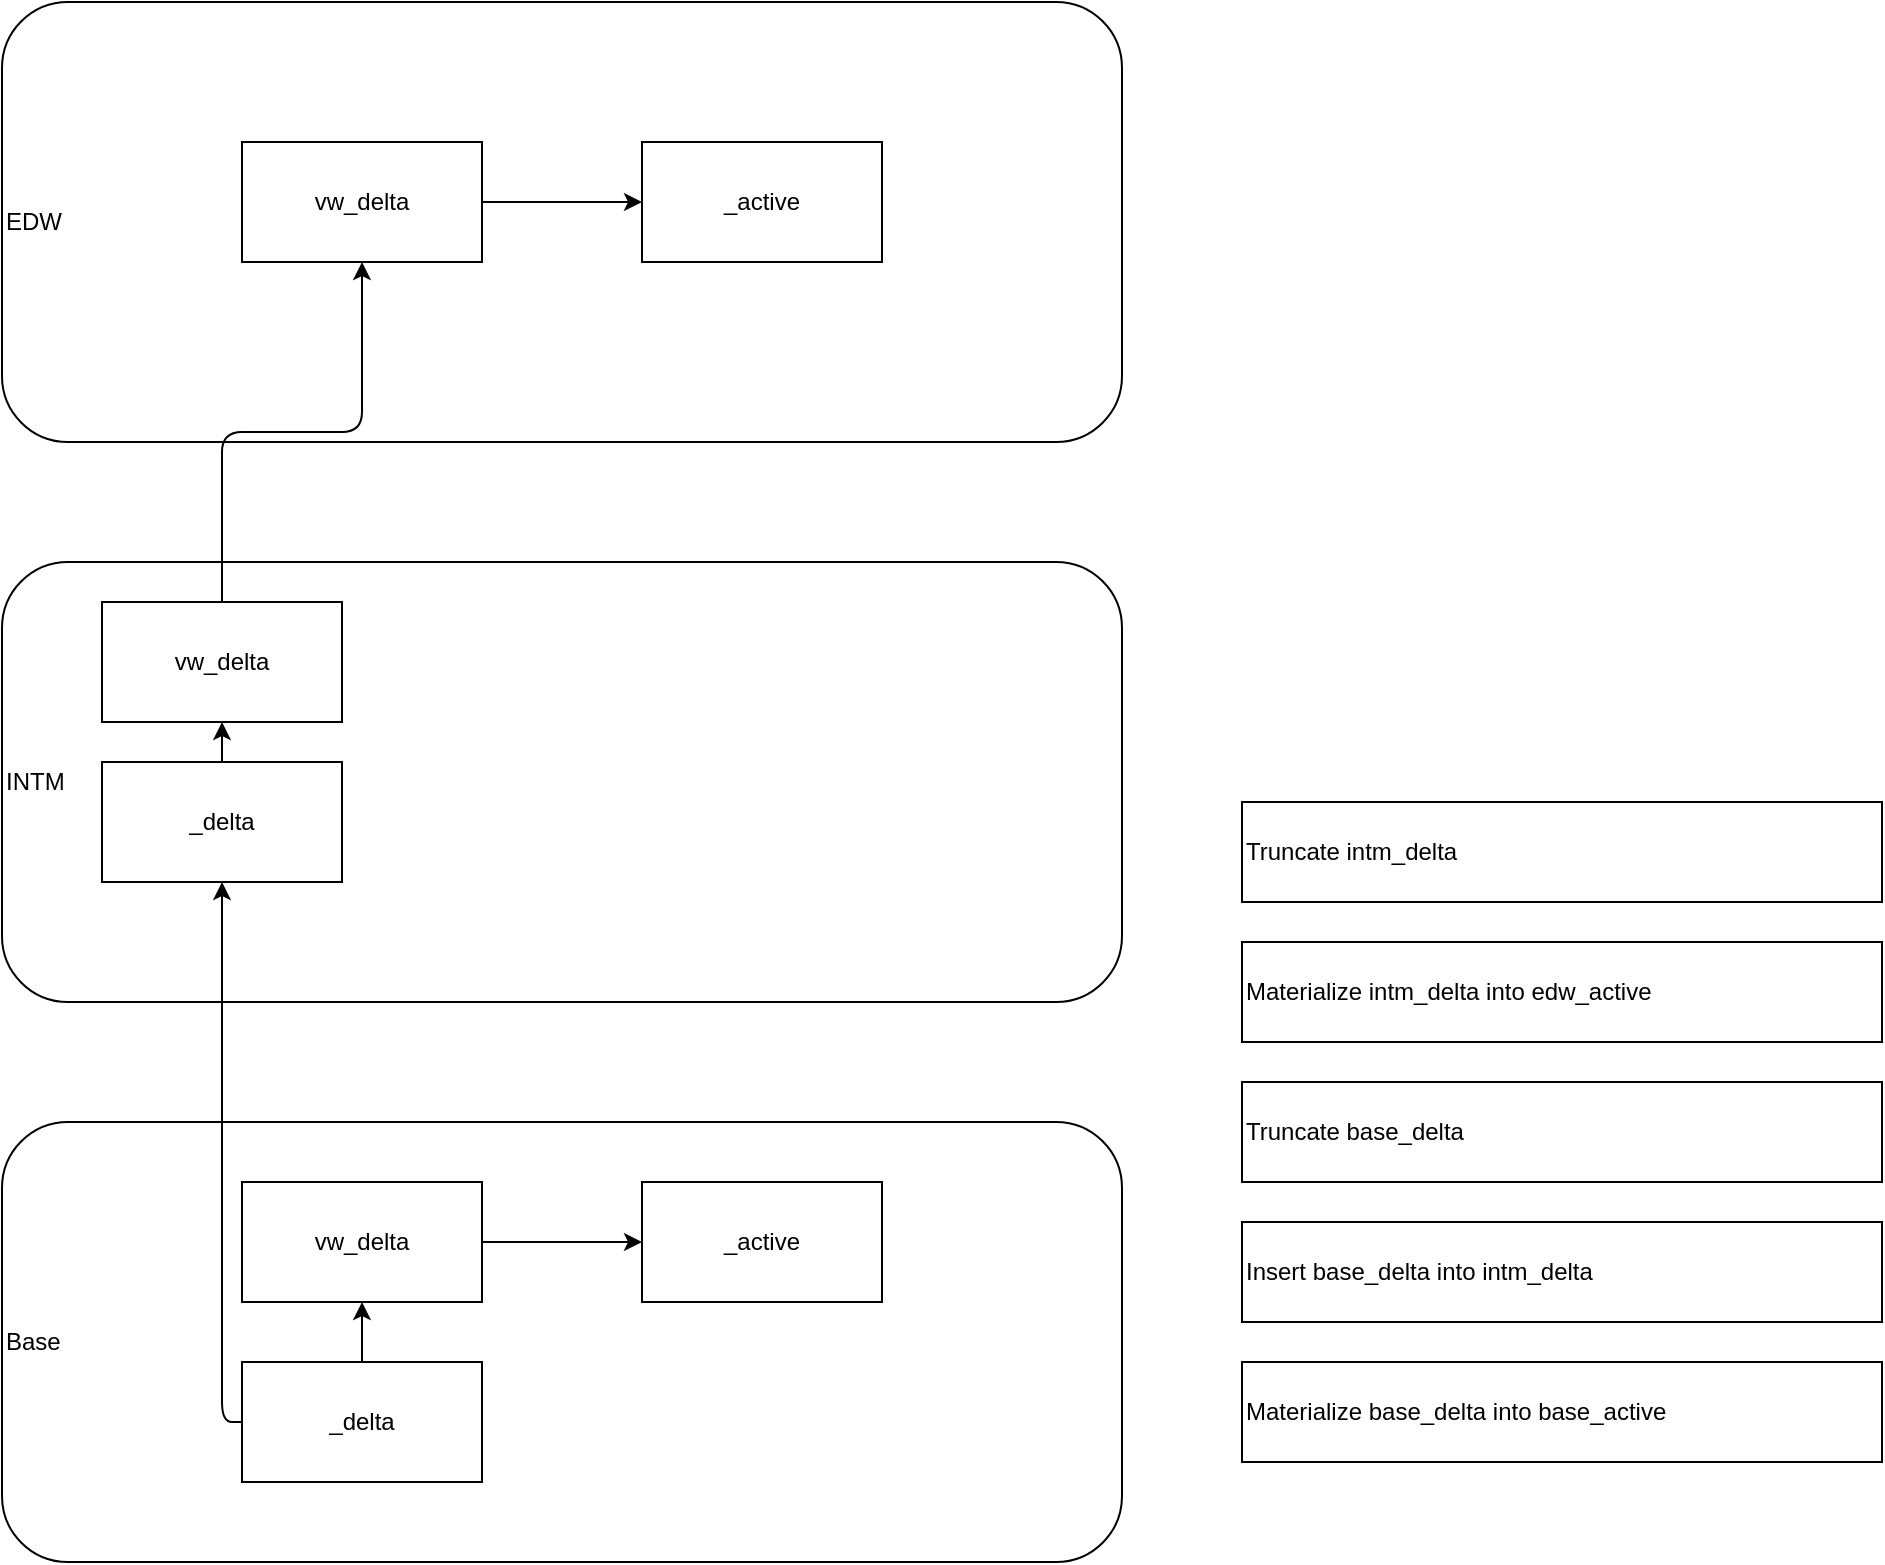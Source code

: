 <mxfile>
    <diagram id="Nzuk6BCiQaYigjXfhCQv" name="Page-1">
        <mxGraphModel dx="1701" dy="2026" grid="1" gridSize="10" guides="1" tooltips="1" connect="1" arrows="1" fold="1" page="1" pageScale="1" pageWidth="850" pageHeight="1100" math="0" shadow="0">
            <root>
                <mxCell id="0"/>
                <mxCell id="1" parent="0"/>
                <mxCell id="12" value="INTM" style="rounded=1;whiteSpace=wrap;html=1;align=left;" vertex="1" parent="1">
                    <mxGeometry x="-10" y="210" width="560" height="220" as="geometry"/>
                </mxCell>
                <mxCell id="7" value="Base" style="rounded=1;whiteSpace=wrap;html=1;align=left;" vertex="1" parent="1">
                    <mxGeometry x="-10" y="490" width="560" height="220" as="geometry"/>
                </mxCell>
                <mxCell id="4" value="" style="edgeStyle=none;html=1;exitX=1;exitY=0.5;exitDx=0;exitDy=0;" edge="1" parent="1" source="17" target="3">
                    <mxGeometry relative="1" as="geometry"/>
                </mxCell>
                <mxCell id="16" style="edgeStyle=none;html=1;exitX=0.5;exitY=0;exitDx=0;exitDy=0;entryX=0.5;entryY=1;entryDx=0;entryDy=0;" edge="1" parent="1" source="2" target="17">
                    <mxGeometry relative="1" as="geometry"/>
                </mxCell>
                <mxCell id="20" style="edgeStyle=orthogonalEdgeStyle;html=1;exitX=0;exitY=0.5;exitDx=0;exitDy=0;entryX=0.5;entryY=1;entryDx=0;entryDy=0;" edge="1" parent="1" source="2" target="14">
                    <mxGeometry relative="1" as="geometry">
                        <Array as="points">
                            <mxPoint x="100" y="640"/>
                        </Array>
                    </mxGeometry>
                </mxCell>
                <mxCell id="2" value="_delta" style="rounded=0;whiteSpace=wrap;html=1;" vertex="1" parent="1">
                    <mxGeometry x="110" y="610" width="120" height="60" as="geometry"/>
                </mxCell>
                <mxCell id="3" value="_active" style="rounded=0;whiteSpace=wrap;html=1;" vertex="1" parent="1">
                    <mxGeometry x="310" y="520" width="120" height="60" as="geometry"/>
                </mxCell>
                <mxCell id="8" value="EDW" style="rounded=1;whiteSpace=wrap;html=1;align=left;" vertex="1" parent="1">
                    <mxGeometry x="-10" y="-70" width="560" height="220" as="geometry"/>
                </mxCell>
                <mxCell id="9" value="" style="edgeStyle=none;html=1;" edge="1" parent="1" source="10" target="11">
                    <mxGeometry relative="1" as="geometry"/>
                </mxCell>
                <mxCell id="10" value="vw_delta" style="rounded=0;whiteSpace=wrap;html=1;" vertex="1" parent="1">
                    <mxGeometry x="110" width="120" height="60" as="geometry"/>
                </mxCell>
                <mxCell id="11" value="_active" style="rounded=0;whiteSpace=wrap;html=1;" vertex="1" parent="1">
                    <mxGeometry x="310" width="120" height="60" as="geometry"/>
                </mxCell>
                <mxCell id="22" value="" style="edgeStyle=orthogonalEdgeStyle;html=1;" edge="1" parent="1" source="14" target="21">
                    <mxGeometry relative="1" as="geometry"/>
                </mxCell>
                <mxCell id="14" value="_delta" style="rounded=0;whiteSpace=wrap;html=1;" vertex="1" parent="1">
                    <mxGeometry x="40" y="310" width="120" height="60" as="geometry"/>
                </mxCell>
                <mxCell id="17" value="vw_delta" style="rounded=0;whiteSpace=wrap;html=1;" vertex="1" parent="1">
                    <mxGeometry x="110" y="520" width="120" height="60" as="geometry"/>
                </mxCell>
                <mxCell id="23" style="edgeStyle=orthogonalEdgeStyle;html=1;exitX=0.5;exitY=0;exitDx=0;exitDy=0;entryX=0.5;entryY=1;entryDx=0;entryDy=0;" edge="1" parent="1" source="21" target="10">
                    <mxGeometry relative="1" as="geometry"/>
                </mxCell>
                <mxCell id="21" value="vw_delta" style="rounded=0;whiteSpace=wrap;html=1;" vertex="1" parent="1">
                    <mxGeometry x="40" y="230" width="120" height="60" as="geometry"/>
                </mxCell>
                <mxCell id="24" value="Materialize base_delta into base_active" style="rounded=0;whiteSpace=wrap;html=1;align=left;" vertex="1" parent="1">
                    <mxGeometry x="610" y="610" width="320" height="50" as="geometry"/>
                </mxCell>
                <mxCell id="25" value="Insert base_delta into intm_delta" style="rounded=0;whiteSpace=wrap;html=1;align=left;" vertex="1" parent="1">
                    <mxGeometry x="610" y="540" width="320" height="50" as="geometry"/>
                </mxCell>
                <mxCell id="26" value="Truncate base_delta" style="rounded=0;whiteSpace=wrap;html=1;align=left;" vertex="1" parent="1">
                    <mxGeometry x="610" y="470" width="320" height="50" as="geometry"/>
                </mxCell>
                <mxCell id="27" value="Materialize intm_delta into edw_active" style="rounded=0;whiteSpace=wrap;html=1;align=left;labelPosition=center;verticalLabelPosition=middle;verticalAlign=middle;" vertex="1" parent="1">
                    <mxGeometry x="610" y="400" width="320" height="50" as="geometry"/>
                </mxCell>
                <mxCell id="28" value="Truncate intm_delta" style="rounded=0;whiteSpace=wrap;html=1;align=left;" vertex="1" parent="1">
                    <mxGeometry x="610" y="330" width="320" height="50" as="geometry"/>
                </mxCell>
            </root>
        </mxGraphModel>
    </diagram>
</mxfile>